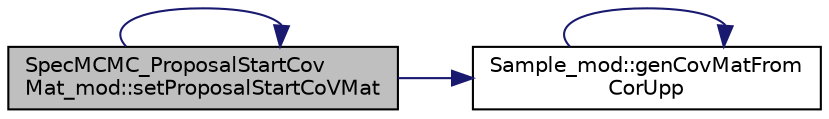 digraph "SpecMCMC_ProposalStartCovMat_mod::setProposalStartCoVMat"
{
 // LATEX_PDF_SIZE
  edge [fontname="Helvetica",fontsize="10",labelfontname="Helvetica",labelfontsize="10"];
  node [fontname="Helvetica",fontsize="10",shape=record];
  rankdir="LR";
  Node1 [label="SpecMCMC_ProposalStartCov\lMat_mod::setProposalStartCoVMat",height=0.2,width=0.4,color="black", fillcolor="grey75", style="filled", fontcolor="black",tooltip=" "];
  Node1 -> Node2 [color="midnightblue",fontsize="10",style="solid",fontname="Helvetica"];
  Node2 [label="Sample_mod::genCovMatFrom\lCorUpp",height=0.2,width=0.4,color="black", fillcolor="white", style="filled",URL="$namespaceSample__mod.html#a86b2067e570d61ffd9069c086d0d403d",tooltip="Convert the input correlation matrix to the output covariance matrix."];
  Node2 -> Node2 [color="midnightblue",fontsize="10",style="solid",fontname="Helvetica"];
  Node1 -> Node1 [color="midnightblue",fontsize="10",style="solid",fontname="Helvetica"];
}
